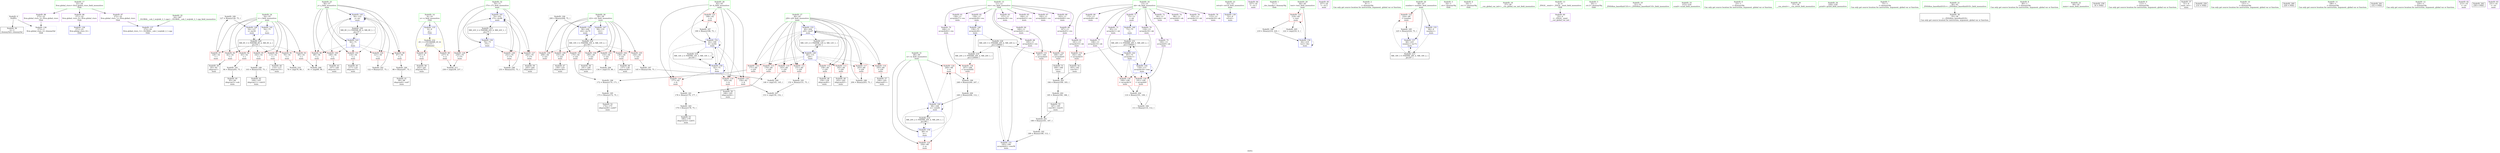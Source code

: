 digraph "SVFG" {
	label="SVFG";

	Node0x559b9e98f160 [shape=record,color=grey,label="{NodeID: 0\nNullPtr}"];
	Node0x559b9e98f160 -> Node0x559b9e9a90c0[style=solid];
	Node0x559b9e98f160 -> Node0x559b9e9b0500[style=solid];
	Node0x559b9e9b2600 [shape=record,color=grey,label="{NodeID: 180\n127 = Binary(126, 75, )\n}"];
	Node0x559b9e9b2600 -> Node0x559b9e9b0bb0[style=solid];
	Node0x559b9e9a9b50 [shape=record,color=red,label="{NodeID: 97\n126\<--54\n\<--i\nmain\n}"];
	Node0x559b9e9a9b50 -> Node0x559b9e9b2600[style=solid];
	Node0x559b9e98fd50 [shape=record,color=green,label="{NodeID: 14\n8\<--10\nn\<--n_field_insensitive\nGlob }"];
	Node0x559b9e98fd50 -> Node0x559b9e9acc80[style=solid];
	Node0x559b9e98fd50 -> Node0x559b9e9acd50[style=solid];
	Node0x559b9e98fd50 -> Node0x559b9e9b0200[style=solid];
	Node0x559b9e9ad5f0 [shape=record,color=grey,label="{NodeID: 194\n209 = Binary(208, 75, )\n}"];
	Node0x559b9e9ad5f0 -> Node0x559b9e9b1230[style=solid];
	Node0x559b9e9aa6b0 [shape=record,color=red,label="{NodeID: 111\n151\<--60\n\<--j29\nmain\n}"];
	Node0x559b9e9aa6b0 -> Node0x559b9e9ad470[style=solid];
	Node0x559b9e9a8a40 [shape=record,color=green,label="{NodeID: 28\n62\<--63\nk\<--k_field_insensitive\nmain\n}"];
	Node0x559b9e9a8a40 -> Node0x559b9e9af430[style=solid];
	Node0x559b9e9a8a40 -> Node0x559b9e9af500[style=solid];
	Node0x559b9e9a8a40 -> Node0x559b9e9af5d0[style=solid];
	Node0x559b9e9a8a40 -> Node0x559b9e9af6a0[style=solid];
	Node0x559b9e9a8a40 -> Node0x559b9e9b0ef0[style=solid];
	Node0x559b9e9a8a40 -> Node0x559b9e9b1090[style=solid];
	Node0x559b9e9b6010 [shape=record,color=grey,label="{NodeID: 208\n91 = cmp(89, 90, )\n}"];
	Node0x559b9e9af9e0 [shape=record,color=red,label="{NodeID: 125\n256\<--68\n\<--w\nmain\n}"];
	Node0x559b9e9a95a0 [shape=record,color=black,label="{NodeID: 42\n104\<--103\nidxprom11\<--sub10\nmain\n}"];
	Node0x559b9e9b0600 [shape=record,color=blue,label="{NodeID: 139\n52\<--9\nretval\<--\nmain\n}"];
	Node0x559b9e9ab120 [shape=record,color=black,label="{NodeID: 56\n191\<--190\nidxprom59\<--\nmain\n}"];
	Node0x559b9e9b1160 [shape=record,color=blue,label="{NodeID: 153\n60\<--204\nj29\<--inc67\nmain\n}"];
	Node0x559b9e9b1160 -> Node0x559b9e9aa5e0[style=dashed];
	Node0x559b9e9b1160 -> Node0x559b9e9aa6b0[style=dashed];
	Node0x559b9e9b1160 -> Node0x559b9e9aa780[style=dashed];
	Node0x559b9e9b1160 -> Node0x559b9e9aa850[style=dashed];
	Node0x559b9e9b1160 -> Node0x559b9e9aa920[style=dashed];
	Node0x559b9e9b1160 -> Node0x559b9e9aa9f0[style=dashed];
	Node0x559b9e9b1160 -> Node0x559b9e9af290[style=dashed];
	Node0x559b9e9b1160 -> Node0x559b9e9af360[style=dashed];
	Node0x559b9e9b1160 -> Node0x559b9e9b1160[style=dashed];
	Node0x559b9e9b1160 -> Node0x559b9e9bef80[style=dashed];
	Node0x559b9e9abc80 [shape=record,color=purple,label="{NodeID: 70\n246\<--11\narrayidx82\<--res\nmain\n}"];
	Node0x559b9e9abc80 -> Node0x559b9e9b0130[style=solid];
	Node0x559b9e9ac7e0 [shape=record,color=purple,label="{NodeID: 84\n227\<--18\n\<--.str.1\nmain\n}"];
	Node0x559b9e98e270 [shape=record,color=green,label="{NodeID: 1\n7\<--1\n__dso_handle\<--dummyObj\nGlob }"];
	Node0x559b9e9b2780 [shape=record,color=grey,label="{NodeID: 181\n178 = Binary(176, 177, )\n}"];
	Node0x559b9e9b2780 -> Node0x559b9e9b2a80[style=solid];
	Node0x559b9e9a9c20 [shape=record,color=red,label="{NodeID: 98\n89\<--56\n\<--j\nmain\n}"];
	Node0x559b9e9a9c20 -> Node0x559b9e9b6010[style=solid];
	Node0x559b9e98fe20 [shape=record,color=green,label="{NodeID: 15\n11\<--12\nres\<--res_field_insensitive\nGlob }"];
	Node0x559b9e98fe20 -> Node0x559b9e9ab530[style=solid];
	Node0x559b9e98fe20 -> Node0x559b9e9ab600[style=solid];
	Node0x559b9e98fe20 -> Node0x559b9e9ab6d0[style=solid];
	Node0x559b9e98fe20 -> Node0x559b9e9ab7a0[style=solid];
	Node0x559b9e98fe20 -> Node0x559b9e9ab870[style=solid];
	Node0x559b9e98fe20 -> Node0x559b9e9ab940[style=solid];
	Node0x559b9e98fe20 -> Node0x559b9e9aba10[style=solid];
	Node0x559b9e98fe20 -> Node0x559b9e9abae0[style=solid];
	Node0x559b9e98fe20 -> Node0x559b9e9abbb0[style=solid];
	Node0x559b9e98fe20 -> Node0x559b9e9abc80[style=solid];
	Node0x559b9e9ad770 [shape=record,color=grey,label="{NodeID: 195\n173 = Binary(172, 75, )\n}"];
	Node0x559b9e9ad770 -> Node0x559b9e9aade0[style=solid];
	Node0x559b9e9aa780 [shape=record,color=red,label="{NodeID: 112\n158\<--60\n\<--j29\nmain\n}"];
	Node0x559b9e9aa780 -> Node0x559b9e9aaaa0[style=solid];
	Node0x559b9e9a8b10 [shape=record,color=green,label="{NodeID: 29\n64\<--65\ntest\<--test_field_insensitive\nmain\n}"];
	Node0x559b9e9a8b10 -> Node0x559b9e9af770[style=solid];
	Node0x559b9e9a8b10 -> Node0x559b9e9b13d0[style=solid];
	Node0x559b9e9b6190 [shape=record,color=grey,label="{NodeID: 209\n146 = cmp(143, 145, )\n}"];
	Node0x559b9e9afab0 [shape=record,color=red,label="{NodeID: 126\n236\<--70\n\<--i75\nmain\n}"];
	Node0x559b9e9afab0 -> Node0x559b9e9b6490[style=solid];
	Node0x559b9e9a9670 [shape=record,color=black,label="{NodeID: 43\n107\<--106\nidxprom13\<--\nmain\n}"];
	Node0x559b9e9b06d0 [shape=record,color=blue,label="{NodeID: 140\n73\<--75\n\<--\nmain\n}"];
	Node0x559b9e9b06d0 -> Node0x559b9e9c3580[style=dashed];
	Node0x559b9e9ab1f0 [shape=record,color=black,label="{NodeID: 57\n194\<--193\nidxprom61\<--\nmain\n}"];
	Node0x559b9e9b1230 [shape=record,color=blue,label="{NodeID: 154\n58\<--209\ni22\<--inc70\nmain\n}"];
	Node0x559b9e9b1230 -> Node0x559b9e9bea80[style=dashed];
	Node0x559b9e9abd50 [shape=record,color=purple,label="{NodeID: 71\n73\<--13\n\<--nk\nmain\n}"];
	Node0x559b9e9abd50 -> Node0x559b9e9b06d0[style=solid];
	Node0x559b9e9ac8b0 [shape=record,color=purple,label="{NodeID: 85\n257\<--20\n\<--.str.2\nmain\n}"];
	Node0x559b9e990700 [shape=record,color=green,label="{NodeID: 2\n9\<--1\n\<--dummyObj\nCan only get source location for instruction, argument, global var or function.}"];
	Node0x559b9e9b2900 [shape=record,color=grey,label="{NodeID: 182\n122 = Binary(121, 75, )\n}"];
	Node0x559b9e9b2900 -> Node0x559b9e9b0ae0[style=solid];
	Node0x559b9e9a9cf0 [shape=record,color=red,label="{NodeID: 99\n97\<--56\n\<--j\nmain\n}"];
	Node0x559b9e9a9cf0 -> Node0x559b9e9b3500[style=solid];
	Node0x559b9e98fef0 [shape=record,color=green,label="{NodeID: 16\n13\<--15\nnk\<--nk_field_insensitive\nGlob }"];
	Node0x559b9e98fef0 -> Node0x559b9e9abd50[style=solid];
	Node0x559b9e98fef0 -> Node0x559b9e9abe20[style=solid];
	Node0x559b9e98fef0 -> Node0x559b9e9abef0[style=solid];
	Node0x559b9e98fef0 -> Node0x559b9e9abfc0[style=solid];
	Node0x559b9e98fef0 -> Node0x559b9e9ac090[style=solid];
	Node0x559b9e98fef0 -> Node0x559b9e9ac160[style=solid];
	Node0x559b9e98fef0 -> Node0x559b9e9ac230[style=solid];
	Node0x559b9e98fef0 -> Node0x559b9e9ac300[style=solid];
	Node0x559b9e98fef0 -> Node0x559b9e9ac3d0[style=solid];
	Node0x559b9e98fef0 -> Node0x559b9e9ac4a0[style=solid];
	Node0x559b9e98fef0 -> Node0x559b9e9ac570[style=solid];
	Node0x559b9e9ad8f0 [shape=record,color=grey,label="{NodeID: 196\n172 = Binary(170, 171, )\n}"];
	Node0x559b9e9ad8f0 -> Node0x559b9e9ad770[style=solid];
	Node0x559b9e9aa850 [shape=record,color=red,label="{NodeID: 113\n162\<--60\n\<--j29\nmain\n}"];
	Node0x559b9e9aa850 -> Node0x559b9e9aab70[style=solid];
	Node0x559b9e9a8be0 [shape=record,color=green,label="{NodeID: 30\n66\<--67\nnumber\<--number_field_insensitive\nmain\n}"];
	Node0x559b9e9a8be0 -> Node0x559b9e9af840[style=solid];
	Node0x559b9e9a8be0 -> Node0x559b9e9b1300[style=solid];
	Node0x559b9e9a8be0 -> Node0x559b9e9b14a0[style=solid];
	Node0x559b9e9b6310 [shape=record,color=grey,label="{NodeID: 210\n79 = cmp(78, 80, )\n}"];
	Node0x559b9e9afb80 [shape=record,color=red,label="{NodeID: 127\n244\<--70\n\<--i75\nmain\n}"];
	Node0x559b9e9afb80 -> Node0x559b9e9ab390[style=solid];
	Node0x559b9e9a9740 [shape=record,color=black,label="{NodeID: 44\n114\<--113\nidxprom15\<--\nmain\n}"];
	Node0x559b9e9b07a0 [shape=record,color=blue,label="{NodeID: 141\n54\<--75\ni\<--\nmain\n}"];
	Node0x559b9e9b07a0 -> Node0x559b9e9c2b80[style=dashed];
	Node0x559b9e9ab2c0 [shape=record,color=black,label="{NodeID: 58\n242\<--241\nidxprom79\<--\nmain\n}"];
	Node0x559b9e9b1300 [shape=record,color=blue,label="{NodeID: 155\n66\<--9\nnumber\<--\nmain\n}"];
	Node0x559b9e9b1300 -> Node0x559b9e9bdb80[style=dashed];
	Node0x559b9e9abe20 [shape=record,color=purple,label="{NodeID: 72\n84\<--13\narrayidx\<--nk\nmain\n}"];
	Node0x559b9e9ac980 [shape=record,color=purple,label="{NodeID: 86\n271\<--22\nllvm.global_ctors_0\<--llvm.global_ctors\nGlob }"];
	Node0x559b9e9ac980 -> Node0x559b9e9b0300[style=solid];
	Node0x559b9e990d40 [shape=record,color=green,label="{NodeID: 3\n16\<--1\n.str\<--dummyObj\nGlob }"];
	Node0x559b9e9b2a80 [shape=record,color=grey,label="{NodeID: 183\n179 = Binary(178, 75, )\n}"];
	Node0x559b9e9b2a80 -> Node0x559b9e9aaeb0[style=solid];
	Node0x559b9e9a9dc0 [shape=record,color=red,label="{NodeID: 100\n106\<--56\n\<--j\nmain\n}"];
	Node0x559b9e9a9dc0 -> Node0x559b9e9a9670[style=solid];
	Node0x559b9e98ffc0 [shape=record,color=green,label="{NodeID: 17\n22\<--26\nllvm.global_ctors\<--llvm.global_ctors_field_insensitive\nGlob }"];
	Node0x559b9e98ffc0 -> Node0x559b9e9ac980[style=solid];
	Node0x559b9e98ffc0 -> Node0x559b9e9aca80[style=solid];
	Node0x559b9e98ffc0 -> Node0x559b9e9acb80[style=solid];
	Node0x559b9e9ada70 [shape=record,color=grey,label="{NodeID: 197\n145 = Binary(144, 75, )\n}"];
	Node0x559b9e9ada70 -> Node0x559b9e9b6190[style=solid];
	Node0x559b9e9aa920 [shape=record,color=red,label="{NodeID: 114\n171\<--60\n\<--j29\nmain\n}"];
	Node0x559b9e9aa920 -> Node0x559b9e9ad8f0[style=solid];
	Node0x559b9e9a8cb0 [shape=record,color=green,label="{NodeID: 31\n68\<--69\nw\<--w_field_insensitive\nmain\n}"];
	Node0x559b9e9a8cb0 -> Node0x559b9e9af910[style=solid];
	Node0x559b9e9a8cb0 -> Node0x559b9e9af9e0[style=solid];
	Node0x559b9e9a8cb0 -> Node0x559b9e9b1570[style=solid];
	Node0x559b9e9a8cb0 -> Node0x559b9e9b1710[style=solid];
	Node0x559b9e9b6490 [shape=record,color=grey,label="{NodeID: 211\n238 = cmp(236, 237, )\n}"];
	Node0x559b9e9afc50 [shape=record,color=red,label="{NodeID: 128\n252\<--70\n\<--i75\nmain\n}"];
	Node0x559b9e9afc50 -> Node0x559b9e9adbf0[style=solid];
	Node0x559b9e9a9810 [shape=record,color=black,label="{NodeID: 45\n117\<--116\nidxprom17\<--\nmain\n}"];
	Node0x559b9e9b0870 [shape=record,color=blue,label="{NodeID: 142\n85\<--75\narrayidx1\<--\nmain\n}"];
	Node0x559b9e9b0870 -> Node0x559b9e9afd20[style=dashed];
	Node0x559b9e9b0870 -> Node0x559b9e9afdf0[style=dashed];
	Node0x559b9e9b0870 -> Node0x559b9e9b0a10[style=dashed];
	Node0x559b9e9b0870 -> Node0x559b9e9c3580[style=dashed];
	Node0x559b9e9ab390 [shape=record,color=black,label="{NodeID: 59\n245\<--244\nidxprom81\<--\nmain\n}"];
	Node0x559b9e9b13d0 [shape=record,color=blue,label="{NodeID: 156\n64\<--219\ntest\<--dec\nmain\n}"];
	Node0x559b9e9b13d0 -> Node0x559b9e9af770[style=dashed];
	Node0x559b9e9b13d0 -> Node0x559b9e9b13d0[style=dashed];
	Node0x559b9e9abef0 [shape=record,color=purple,label="{NodeID: 73\n85\<--13\narrayidx1\<--nk\nmain\n}"];
	Node0x559b9e9abef0 -> Node0x559b9e9b0870[style=solid];
	Node0x559b9e9aca80 [shape=record,color=purple,label="{NodeID: 87\n272\<--22\nllvm.global_ctors_1\<--llvm.global_ctors\nGlob }"];
	Node0x559b9e9aca80 -> Node0x559b9e9b0400[style=solid];
	Node0x559b9e990880 [shape=record,color=green,label="{NodeID: 4\n18\<--1\n.str.1\<--dummyObj\nGlob }"];
	Node0x559b9e9b2c00 [shape=record,color=grey,label="{NodeID: 184\n111 = Binary(110, 112, )\n}"];
	Node0x559b9e9b2c00 -> Node0x559b9e9b0a10[style=solid];
	Node0x559b9e9a9e90 [shape=record,color=red,label="{NodeID: 101\n116\<--56\n\<--j\nmain\n}"];
	Node0x559b9e9a9e90 -> Node0x559b9e9a9810[style=solid];
	Node0x559b9e990090 [shape=record,color=green,label="{NodeID: 18\n27\<--28\n__cxx_global_var_init\<--__cxx_global_var_init_field_insensitive\n}"];
	Node0x559b9e9adbf0 [shape=record,color=grey,label="{NodeID: 198\n253 = Binary(252, 75, )\n}"];
	Node0x559b9e9adbf0 -> Node0x559b9e9b17e0[style=solid];
	Node0x559b9e9aa9f0 [shape=record,color=red,label="{NodeID: 115\n176\<--60\n\<--j29\nmain\n}"];
	Node0x559b9e9aa9f0 -> Node0x559b9e9b2780[style=solid];
	Node0x559b9e9a8d80 [shape=record,color=green,label="{NodeID: 32\n70\<--71\ni75\<--i75_field_insensitive\nmain\n}"];
	Node0x559b9e9a8d80 -> Node0x559b9e9afab0[style=solid];
	Node0x559b9e9a8d80 -> Node0x559b9e9afb80[style=solid];
	Node0x559b9e9a8d80 -> Node0x559b9e9afc50[style=solid];
	Node0x559b9e9a8d80 -> Node0x559b9e9b1640[style=solid];
	Node0x559b9e9a8d80 -> Node0x559b9e9b17e0[style=solid];
	Node0x559b9e9afd20 [shape=record,color=red,label="{NodeID: 129\n101\<--100\n\<--arrayidx9\nmain\n}"];
	Node0x559b9e9afd20 -> Node0x559b9e9b5a10[style=solid];
	Node0x559b9e9a98e0 [shape=record,color=black,label="{NodeID: 46\n137\<--136\nidxprom26\<--\nmain\n}"];
	Node0x559b9e9b0940 [shape=record,color=blue,label="{NodeID: 143\n56\<--75\nj\<--\nmain\n}"];
	Node0x559b9e9b0940 -> Node0x559b9e9a9c20[style=dashed];
	Node0x559b9e9b0940 -> Node0x559b9e9a9cf0[style=dashed];
	Node0x559b9e9b0940 -> Node0x559b9e9a9dc0[style=dashed];
	Node0x559b9e9b0940 -> Node0x559b9e9a9e90[style=dashed];
	Node0x559b9e9b0940 -> Node0x559b9e9a9f60[style=dashed];
	Node0x559b9e9b0940 -> Node0x559b9e9b0ae0[style=dashed];
	Node0x559b9e9b0940 -> Node0x559b9e9c3080[style=dashed];
	Node0x559b9e9ab460 [shape=record,color=purple,label="{NodeID: 60\n33\<--4\n\<--_ZStL8__ioinit\n__cxx_global_var_init\n}"];
	Node0x559b9e9b14a0 [shape=record,color=blue,label="{NodeID: 157\n66\<--225\nnumber\<--inc72\nmain\n}"];
	Node0x559b9e9b14a0 -> Node0x559b9e9bdb80[style=dashed];
	Node0x559b9e9abfc0 [shape=record,color=purple,label="{NodeID: 74\n96\<--13\narrayidx6\<--nk\nmain\n}"];
	Node0x559b9e9acb80 [shape=record,color=purple,label="{NodeID: 88\n273\<--22\nllvm.global_ctors_2\<--llvm.global_ctors\nGlob }"];
	Node0x559b9e9acb80 -> Node0x559b9e9b0500[style=solid];
	Node0x559b9e990910 [shape=record,color=green,label="{NodeID: 5\n20\<--1\n.str.2\<--dummyObj\nGlob }"];
	Node0x559b9e9b2d80 [shape=record,color=grey,label="{NodeID: 185\n225 = Binary(224, 75, )\n}"];
	Node0x559b9e9b2d80 -> Node0x559b9e9b14a0[style=solid];
	Node0x559b9e9a9f60 [shape=record,color=red,label="{NodeID: 102\n121\<--56\n\<--j\nmain\n}"];
	Node0x559b9e9a9f60 -> Node0x559b9e9b2900[style=solid];
	Node0x559b9e990160 [shape=record,color=green,label="{NodeID: 19\n31\<--32\n_ZNSt8ios_base4InitC1Ev\<--_ZNSt8ios_base4InitC1Ev_field_insensitive\n}"];
	Node0x559b9e9add70 [shape=record,color=grey,label="{NodeID: 199\n248 = Binary(240, 247, )\n}"];
	Node0x559b9e9add70 -> Node0x559b9e9adef0[style=solid];
	Node0x559b9e9af290 [shape=record,color=red,label="{NodeID: 116\n193\<--60\n\<--j29\nmain\n}"];
	Node0x559b9e9af290 -> Node0x559b9e9ab1f0[style=solid];
	Node0x559b9e9a8e50 [shape=record,color=green,label="{NodeID: 33\n215\<--216\nscanf\<--scanf_field_insensitive\n}"];
	Node0x559b9e9bdb80 [shape=record,color=black,label="{NodeID: 213\nMR_18V_3 = PHI(MR_18V_4, MR_18V_2, )\npts\{67 \}\n}"];
	Node0x559b9e9bdb80 -> Node0x559b9e9af840[style=dashed];
	Node0x559b9e9bdb80 -> Node0x559b9e9b14a0[style=dashed];
	Node0x559b9e9afdf0 [shape=record,color=red,label="{NodeID: 130\n109\<--108\n\<--arrayidx14\nmain\n}"];
	Node0x559b9e9afdf0 -> Node0x559b9e9b5a10[style=solid];
	Node0x559b9e9a99b0 [shape=record,color=black,label="{NodeID: 47\n156\<--155\nidxprom38\<--\nmain\n}"];
	Node0x559b9e9b0a10 [shape=record,color=blue,label="{NodeID: 144\n118\<--111\narrayidx18\<--rem\nmain\n}"];
	Node0x559b9e9b0a10 -> Node0x559b9e9afd20[style=dashed];
	Node0x559b9e9b0a10 -> Node0x559b9e9afdf0[style=dashed];
	Node0x559b9e9b0a10 -> Node0x559b9e9b0a10[style=dashed];
	Node0x559b9e9b0a10 -> Node0x559b9e9c3580[style=dashed];
	Node0x559b9e9ab530 [shape=record,color=purple,label="{NodeID: 61\n138\<--11\narrayidx27\<--res\nmain\n}"];
	Node0x559b9e9b1570 [shape=record,color=blue,label="{NodeID: 158\n68\<--9\nw\<--\nmain\n}"];
	Node0x559b9e9b1570 -> Node0x559b9e9af910[style=dashed];
	Node0x559b9e9b1570 -> Node0x559b9e9af9e0[style=dashed];
	Node0x559b9e9b1570 -> Node0x559b9e9b1710[style=dashed];
	Node0x559b9e9b1570 -> Node0x559b9e9be080[style=dashed];
	Node0x559b9e9ac090 [shape=record,color=purple,label="{NodeID: 75\n100\<--13\narrayidx9\<--nk\nmain\n}"];
	Node0x559b9e9ac090 -> Node0x559b9e9afd20[style=solid];
	Node0x559b9e9acc80 [shape=record,color=red,label="{NodeID: 89\n237\<--8\n\<--n\nmain\n}"];
	Node0x559b9e9acc80 -> Node0x559b9e9b6490[style=solid];
	Node0x559b9e9909a0 [shape=record,color=green,label="{NodeID: 6\n23\<--1\n\<--dummyObj\nCan only get source location for instruction, argument, global var or function.}"];
	Node0x559b9e9b2f00 [shape=record,color=grey,label="{NodeID: 186\n219 = Binary(218, 220, )\n}"];
	Node0x559b9e9b2f00 -> Node0x559b9e9b13d0[style=solid];
	Node0x559b9e9aa030 [shape=record,color=red,label="{NodeID: 103\n133\<--58\n\<--i22\nmain\n}"];
	Node0x559b9e9aa030 -> Node0x559b9e9b5d10[style=solid];
	Node0x559b9e990230 [shape=record,color=green,label="{NodeID: 20\n37\<--38\n__cxa_atexit\<--__cxa_atexit_field_insensitive\n}"];
	Node0x559b9e9adef0 [shape=record,color=grey,label="{NodeID: 200\n249 = Binary(248, 112, )\n}"];
	Node0x559b9e9adef0 -> Node0x559b9e9b1710[style=solid];
	Node0x559b9e9af360 [shape=record,color=red,label="{NodeID: 117\n203\<--60\n\<--j29\nmain\n}"];
	Node0x559b9e9af360 -> Node0x559b9e9b3200[style=solid];
	Node0x559b9e9a8f20 [shape=record,color=green,label="{NodeID: 34\n229\<--230\nprintf\<--printf_field_insensitive\n}"];
	Node0x559b9e9be080 [shape=record,color=black,label="{NodeID: 214\nMR_20V_2 = PHI(MR_20V_4, MR_20V_1, )\npts\{69 \}\n}"];
	Node0x559b9e9be080 -> Node0x559b9e9b1570[style=dashed];
	Node0x559b9e9afec0 [shape=record,color=red,label="{NodeID: 131\n161\<--160\n\<--arrayidx41\nmain\n}"];
	Node0x559b9e9afec0 -> Node0x559b9e9ae070[style=solid];
	Node0x559b9e9aaaa0 [shape=record,color=black,label="{NodeID: 48\n159\<--158\nidxprom40\<--\nmain\n}"];
	Node0x559b9e9c2680 [shape=record,color=black,label="{NodeID: 228\nMR_24V_5 = PHI(MR_24V_6, MR_24V_4, )\npts\{120000 \}\n}"];
	Node0x559b9e9c2680 -> Node0x559b9e9afec0[style=dashed];
	Node0x559b9e9c2680 -> Node0x559b9e9aff90[style=dashed];
	Node0x559b9e9c2680 -> Node0x559b9e9b0fc0[style=dashed];
	Node0x559b9e9c2680 -> Node0x559b9e9bf980[style=dashed];
	Node0x559b9e9c2680 -> Node0x559b9e9c2680[style=dashed];
	Node0x559b9e9b0ae0 [shape=record,color=blue,label="{NodeID: 145\n56\<--122\nj\<--inc\nmain\n}"];
	Node0x559b9e9b0ae0 -> Node0x559b9e9a9c20[style=dashed];
	Node0x559b9e9b0ae0 -> Node0x559b9e9a9cf0[style=dashed];
	Node0x559b9e9b0ae0 -> Node0x559b9e9a9dc0[style=dashed];
	Node0x559b9e9b0ae0 -> Node0x559b9e9a9e90[style=dashed];
	Node0x559b9e9b0ae0 -> Node0x559b9e9a9f60[style=dashed];
	Node0x559b9e9b0ae0 -> Node0x559b9e9b0ae0[style=dashed];
	Node0x559b9e9b0ae0 -> Node0x559b9e9c3080[style=dashed];
	Node0x559b9e9ab600 [shape=record,color=purple,label="{NodeID: 62\n139\<--11\narrayidx28\<--res\nmain\n}"];
	Node0x559b9e9ab600 -> Node0x559b9e9b0d50[style=solid];
	Node0x559b9e9b1640 [shape=record,color=blue,label="{NodeID: 159\n70\<--75\ni75\<--\nmain\n}"];
	Node0x559b9e9b1640 -> Node0x559b9e9afab0[style=dashed];
	Node0x559b9e9b1640 -> Node0x559b9e9afb80[style=dashed];
	Node0x559b9e9b1640 -> Node0x559b9e9afc50[style=dashed];
	Node0x559b9e9b1640 -> Node0x559b9e9b17e0[style=dashed];
	Node0x559b9e9b1640 -> Node0x559b9e9be580[style=dashed];
	Node0x559b9e9ac160 [shape=record,color=purple,label="{NodeID: 76\n105\<--13\narrayidx12\<--nk\nmain\n}"];
	Node0x559b9e9acd50 [shape=record,color=red,label="{NodeID: 90\n241\<--8\n\<--n\nmain\n}"];
	Node0x559b9e9acd50 -> Node0x559b9e9ab2c0[style=solid];
	Node0x559b9e990a30 [shape=record,color=green,label="{NodeID: 7\n75\<--1\n\<--dummyObj\nCan only get source location for instruction, argument, global var or function.}"];
	Node0x559b9e9b3080 [shape=record,color=grey,label="{NodeID: 187\n199 = Binary(198, 75, )\n}"];
	Node0x559b9e9b3080 -> Node0x559b9e9b1090[style=solid];
	Node0x559b9e9aa100 [shape=record,color=red,label="{NodeID: 104\n136\<--58\n\<--i22\nmain\n}"];
	Node0x559b9e9aa100 -> Node0x559b9e9a98e0[style=solid];
	Node0x559b9e990300 [shape=record,color=green,label="{NodeID: 21\n36\<--42\n_ZNSt8ios_base4InitD1Ev\<--_ZNSt8ios_base4InitD1Ev_field_insensitive\n}"];
	Node0x559b9e990300 -> Node0x559b9e9a9260[style=solid];
	Node0x559b9e9ae070 [shape=record,color=grey,label="{NodeID: 201\n188 = Binary(161, 187, )\n}"];
	Node0x559b9e9ae070 -> Node0x559b9e9ad2f0[style=solid];
	Node0x559b9e9af430 [shape=record,color=red,label="{NodeID: 118\n150\<--62\n\<--k\nmain\n}"];
	Node0x559b9e9af430 -> Node0x559b9e9b5e90[style=solid];
	Node0x559b9e9a8ff0 [shape=record,color=green,label="{NodeID: 35\n24\<--267\n_GLOBAL__sub_I_wojtekt_2_1.cpp\<--_GLOBAL__sub_I_wojtekt_2_1.cpp_field_insensitive\n}"];
	Node0x559b9e9a8ff0 -> Node0x559b9e9b0400[style=solid];
	Node0x559b9e9be580 [shape=record,color=black,label="{NodeID: 215\nMR_22V_2 = PHI(MR_22V_4, MR_22V_1, )\npts\{71 \}\n}"];
	Node0x559b9e9be580 -> Node0x559b9e9b1640[style=dashed];
	Node0x559b9e9aff90 [shape=record,color=red,label="{NodeID: 132\n168\<--167\n\<--arrayidx45\nmain\n}"];
	Node0x559b9e9aff90 -> Node0x559b9e9aad10[style=solid];
	Node0x559b9e9aab70 [shape=record,color=black,label="{NodeID: 49\n163\<--162\nidxprom42\<--\nmain\n}"];
	Node0x559b9e9c2b80 [shape=record,color=black,label="{NodeID: 229\nMR_6V_3 = PHI(MR_6V_4, MR_6V_2, )\npts\{55 \}\n}"];
	Node0x559b9e9c2b80 -> Node0x559b9e9ace20[style=dashed];
	Node0x559b9e9c2b80 -> Node0x559b9e9acef0[style=dashed];
	Node0x559b9e9c2b80 -> Node0x559b9e9acfc0[style=dashed];
	Node0x559b9e9c2b80 -> Node0x559b9e9ad090[style=dashed];
	Node0x559b9e9c2b80 -> Node0x559b9e9ad160[style=dashed];
	Node0x559b9e9c2b80 -> Node0x559b9e9a9a80[style=dashed];
	Node0x559b9e9c2b80 -> Node0x559b9e9a9b50[style=dashed];
	Node0x559b9e9c2b80 -> Node0x559b9e9b0bb0[style=dashed];
	Node0x559b9e9b0bb0 [shape=record,color=blue,label="{NodeID: 146\n54\<--127\ni\<--inc20\nmain\n}"];
	Node0x559b9e9b0bb0 -> Node0x559b9e9c2b80[style=dashed];
	Node0x559b9e9ab6d0 [shape=record,color=purple,label="{NodeID: 63\n157\<--11\narrayidx39\<--res\nmain\n}"];
	Node0x559b9e9b1710 [shape=record,color=blue,label="{NodeID: 160\n68\<--249\nw\<--rem84\nmain\n}"];
	Node0x559b9e9b1710 -> Node0x559b9e9af910[style=dashed];
	Node0x559b9e9b1710 -> Node0x559b9e9af9e0[style=dashed];
	Node0x559b9e9b1710 -> Node0x559b9e9b1710[style=dashed];
	Node0x559b9e9b1710 -> Node0x559b9e9be080[style=dashed];
	Node0x559b9e9ac230 [shape=record,color=purple,label="{NodeID: 77\n108\<--13\narrayidx14\<--nk\nmain\n}"];
	Node0x559b9e9ac230 -> Node0x559b9e9afdf0[style=solid];
	Node0x559b9e9ace20 [shape=record,color=red,label="{NodeID: 91\n78\<--54\n\<--i\nmain\n}"];
	Node0x559b9e9ace20 -> Node0x559b9e9b6310[style=solid];
	Node0x559b9e990ac0 [shape=record,color=green,label="{NodeID: 8\n80\<--1\n\<--dummyObj\nCan only get source location for instruction, argument, global var or function.}"];
	Node0x559b9e9b3200 [shape=record,color=grey,label="{NodeID: 188\n204 = Binary(203, 75, )\n}"];
	Node0x559b9e9b3200 -> Node0x559b9e9b1160[style=solid];
	Node0x559b9e9aa1d0 [shape=record,color=red,label="{NodeID: 105\n144\<--58\n\<--i22\nmain\n}"];
	Node0x559b9e9aa1d0 -> Node0x559b9e9ada70[style=solid];
	Node0x559b9e9a85e0 [shape=record,color=green,label="{NodeID: 22\n49\<--50\nmain\<--main_field_insensitive\n}"];
	Node0x559b9e9b5750 [shape=record,color=grey,label="{NodeID: 202\n185 = Binary(184, 186, )\n}"];
	Node0x559b9e9b5750 -> Node0x559b9e9ab050[style=solid];
	Node0x559b9e9af500 [shape=record,color=red,label="{NodeID: 119\n165\<--62\n\<--k\nmain\n}"];
	Node0x559b9e9af500 -> Node0x559b9e9aac40[style=solid];
	Node0x559b9e9a90c0 [shape=record,color=black,label="{NodeID: 36\n2\<--3\ndummyVal\<--dummyVal\n}"];
	Node0x559b9e9bea80 [shape=record,color=black,label="{NodeID: 216\nMR_10V_3 = PHI(MR_10V_4, MR_10V_2, )\npts\{59 \}\n}"];
	Node0x559b9e9bea80 -> Node0x559b9e9aa030[style=dashed];
	Node0x559b9e9bea80 -> Node0x559b9e9aa100[style=dashed];
	Node0x559b9e9bea80 -> Node0x559b9e9aa1d0[style=dashed];
	Node0x559b9e9bea80 -> Node0x559b9e9aa2a0[style=dashed];
	Node0x559b9e9bea80 -> Node0x559b9e9aa370[style=dashed];
	Node0x559b9e9bea80 -> Node0x559b9e9aa440[style=dashed];
	Node0x559b9e9bea80 -> Node0x559b9e9aa510[style=dashed];
	Node0x559b9e9bea80 -> Node0x559b9e9b1230[style=dashed];
	Node0x559b9e9b0060 [shape=record,color=red,label="{NodeID: 133\n182\<--181\n\<--arrayidx53\nmain\n}"];
	Node0x559b9e9b0060 -> Node0x559b9e9aaf80[style=solid];
	Node0x559b9e9aac40 [shape=record,color=black,label="{NodeID: 50\n166\<--165\nidxprom44\<--\nmain\n}"];
	Node0x559b9e9c3080 [shape=record,color=black,label="{NodeID: 230\nMR_8V_2 = PHI(MR_8V_4, MR_8V_1, )\npts\{57 \}\n}"];
	Node0x559b9e9c3080 -> Node0x559b9e9b0940[style=dashed];
	Node0x559b9e9b0c80 [shape=record,color=blue,label="{NodeID: 147\n58\<--131\ni22\<--\nmain\n}"];
	Node0x559b9e9b0c80 -> Node0x559b9e9bea80[style=dashed];
	Node0x559b9e9ab7a0 [shape=record,color=purple,label="{NodeID: 64\n160\<--11\narrayidx41\<--res\nmain\n}"];
	Node0x559b9e9ab7a0 -> Node0x559b9e9afec0[style=solid];
	Node0x559b9e9b17e0 [shape=record,color=blue,label="{NodeID: 161\n70\<--253\ni75\<--inc86\nmain\n}"];
	Node0x559b9e9b17e0 -> Node0x559b9e9afab0[style=dashed];
	Node0x559b9e9b17e0 -> Node0x559b9e9afb80[style=dashed];
	Node0x559b9e9b17e0 -> Node0x559b9e9afc50[style=dashed];
	Node0x559b9e9b17e0 -> Node0x559b9e9b17e0[style=dashed];
	Node0x559b9e9b17e0 -> Node0x559b9e9be580[style=dashed];
	Node0x559b9e9ac300 [shape=record,color=purple,label="{NodeID: 78\n115\<--13\narrayidx16\<--nk\nmain\n}"];
	Node0x559b9e747780 [shape=record,color=black,label="{NodeID: 258\n34 = PHI()\n}"];
	Node0x559b9e9acef0 [shape=record,color=red,label="{NodeID: 92\n82\<--54\n\<--i\nmain\n}"];
	Node0x559b9e9acef0 -> Node0x559b9e9a9330[style=solid];
	Node0x559b9e990b50 [shape=record,color=green,label="{NodeID: 9\n112\<--1\n\<--dummyObj\nCan only get source location for instruction, argument, global var or function.}"];
	Node0x559b9e9b3380 [shape=record,color=grey,label="{NodeID: 189\n103 = Binary(102, 75, )\n}"];
	Node0x559b9e9b3380 -> Node0x559b9e9a95a0[style=solid];
	Node0x559b9e9aa2a0 [shape=record,color=red,label="{NodeID: 106\n155\<--58\n\<--i22\nmain\n}"];
	Node0x559b9e9aa2a0 -> Node0x559b9e9a99b0[style=solid];
	Node0x559b9e9a8670 [shape=record,color=green,label="{NodeID: 23\n52\<--53\nretval\<--retval_field_insensitive\nmain\n}"];
	Node0x559b9e9a8670 -> Node0x559b9e9b0600[style=solid];
	Node0x559b9e9b5890 [shape=record,color=grey,label="{NodeID: 203\n184 = Binary(169, 183, )\n}"];
	Node0x559b9e9b5890 -> Node0x559b9e9b5750[style=solid];
	Node0x559b9e9af5d0 [shape=record,color=red,label="{NodeID: 120\n177\<--62\n\<--k\nmain\n}"];
	Node0x559b9e9af5d0 -> Node0x559b9e9b2780[style=solid];
	Node0x559b9e9a9190 [shape=record,color=black,label="{NodeID: 37\n51\<--9\nmain_ret\<--\nmain\n}"];
	Node0x559b9e9bef80 [shape=record,color=black,label="{NodeID: 217\nMR_12V_2 = PHI(MR_12V_4, MR_12V_1, )\npts\{61 \}\n}"];
	Node0x559b9e9bef80 -> Node0x559b9e9b0e20[style=dashed];
	Node0x559b9e9b0130 [shape=record,color=red,label="{NodeID: 134\n247\<--246\n\<--arrayidx82\nmain\n}"];
	Node0x559b9e9b0130 -> Node0x559b9e9add70[style=solid];
	Node0x559b9e9aad10 [shape=record,color=black,label="{NodeID: 51\n169\<--168\nconv\<--\nmain\n}"];
	Node0x559b9e9aad10 -> Node0x559b9e9b5890[style=solid];
	Node0x559b9e9c3580 [shape=record,color=black,label="{NodeID: 231\nMR_26V_3 = PHI(MR_26V_5, MR_26V_2, )\npts\{150000 \}\n}"];
	Node0x559b9e9c3580 -> Node0x559b9e9b0060[style=dashed];
	Node0x559b9e9c3580 -> Node0x559b9e9b0870[style=dashed];
	Node0x559b9e9b0d50 [shape=record,color=blue,label="{NodeID: 148\n139\<--75\narrayidx28\<--\nmain\n}"];
	Node0x559b9e9b0d50 -> Node0x559b9e9bf980[style=dashed];
	Node0x559b9e9b0d50 -> Node0x559b9e9c2680[style=dashed];
	Node0x559b9e9ab870 [shape=record,color=purple,label="{NodeID: 65\n164\<--11\narrayidx43\<--res\nmain\n}"];
	Node0x559b9e9ac3d0 [shape=record,color=purple,label="{NodeID: 79\n118\<--13\narrayidx18\<--nk\nmain\n}"];
	Node0x559b9e9ac3d0 -> Node0x559b9e9b0a10[style=solid];
	Node0x559b9e9cfad0 [shape=record,color=black,label="{NodeID: 259\n214 = PHI()\n}"];
	Node0x559b9e9acfc0 [shape=record,color=red,label="{NodeID: 93\n90\<--54\n\<--i\nmain\n}"];
	Node0x559b9e9acfc0 -> Node0x559b9e9b6010[style=solid];
	Node0x559b9e98f300 [shape=record,color=green,label="{NodeID: 10\n131\<--1\n\<--dummyObj\nCan only get source location for instruction, argument, global var or function.}"];
	Node0x559b9e9b3500 [shape=record,color=grey,label="{NodeID: 190\n98 = Binary(97, 75, )\n}"];
	Node0x559b9e9b3500 -> Node0x559b9e9a94d0[style=solid];
	Node0x559b9e9aa370 [shape=record,color=red,label="{NodeID: 107\n170\<--58\n\<--i22\nmain\n}"];
	Node0x559b9e9aa370 -> Node0x559b9e9ad8f0[style=solid];
	Node0x559b9e9a8700 [shape=record,color=green,label="{NodeID: 24\n54\<--55\ni\<--i_field_insensitive\nmain\n}"];
	Node0x559b9e9a8700 -> Node0x559b9e9ace20[style=solid];
	Node0x559b9e9a8700 -> Node0x559b9e9acef0[style=solid];
	Node0x559b9e9a8700 -> Node0x559b9e9acfc0[style=solid];
	Node0x559b9e9a8700 -> Node0x559b9e9ad090[style=solid];
	Node0x559b9e9a8700 -> Node0x559b9e9ad160[style=solid];
	Node0x559b9e9a8700 -> Node0x559b9e9a9a80[style=solid];
	Node0x559b9e9a8700 -> Node0x559b9e9a9b50[style=solid];
	Node0x559b9e9a8700 -> Node0x559b9e9b07a0[style=solid];
	Node0x559b9e9a8700 -> Node0x559b9e9b0bb0[style=solid];
	Node0x559b9e9b5a10 [shape=record,color=grey,label="{NodeID: 204\n110 = Binary(101, 109, )\n}"];
	Node0x559b9e9b5a10 -> Node0x559b9e9b2c00[style=solid];
	Node0x559b9e9af6a0 [shape=record,color=red,label="{NodeID: 121\n198\<--62\n\<--k\nmain\n}"];
	Node0x559b9e9af6a0 -> Node0x559b9e9b3080[style=solid];
	Node0x559b9e9a9260 [shape=record,color=black,label="{NodeID: 38\n35\<--36\n\<--_ZNSt8ios_base4InitD1Ev\nCan only get source location for instruction, argument, global var or function.}"];
	Node0x559b9e9bf480 [shape=record,color=black,label="{NodeID: 218\nMR_14V_2 = PHI(MR_14V_3, MR_14V_1, )\npts\{63 \}\n}"];
	Node0x559b9e9bf480 -> Node0x559b9e9b0ef0[style=dashed];
	Node0x559b9e9bf480 -> Node0x559b9e9bf480[style=dashed];
	Node0x559b9e9b0200 [shape=record,color=blue,label="{NodeID: 135\n8\<--9\nn\<--\nGlob }"];
	Node0x559b9e9b0200 -> Node0x559b9e9c3a80[style=dashed];
	Node0x559b9e9aade0 [shape=record,color=black,label="{NodeID: 52\n174\<--173\nidxprom48\<--sub47\nmain\n}"];
	Node0x559b9e9c3a80 [shape=record,color=yellow,style=double,label="{NodeID: 232\n2V_1 = ENCHI(MR_2V_0)\npts\{10 \}\nFun[main]}"];
	Node0x559b9e9c3a80 -> Node0x559b9e9acc80[style=dashed];
	Node0x559b9e9c3a80 -> Node0x559b9e9acd50[style=dashed];
	Node0x559b9e9b0e20 [shape=record,color=blue,label="{NodeID: 149\n60\<--131\nj29\<--\nmain\n}"];
	Node0x559b9e9b0e20 -> Node0x559b9e9aa5e0[style=dashed];
	Node0x559b9e9b0e20 -> Node0x559b9e9aa6b0[style=dashed];
	Node0x559b9e9b0e20 -> Node0x559b9e9aa780[style=dashed];
	Node0x559b9e9b0e20 -> Node0x559b9e9aa850[style=dashed];
	Node0x559b9e9b0e20 -> Node0x559b9e9aa920[style=dashed];
	Node0x559b9e9b0e20 -> Node0x559b9e9aa9f0[style=dashed];
	Node0x559b9e9b0e20 -> Node0x559b9e9af290[style=dashed];
	Node0x559b9e9b0e20 -> Node0x559b9e9af360[style=dashed];
	Node0x559b9e9b0e20 -> Node0x559b9e9b1160[style=dashed];
	Node0x559b9e9b0e20 -> Node0x559b9e9bef80[style=dashed];
	Node0x559b9e9ab940 [shape=record,color=purple,label="{NodeID: 66\n167\<--11\narrayidx45\<--res\nmain\n}"];
	Node0x559b9e9ab940 -> Node0x559b9e9aff90[style=solid];
	Node0x559b9e9ac4a0 [shape=record,color=purple,label="{NodeID: 80\n175\<--13\narrayidx49\<--nk\nmain\n}"];
	Node0x559b9e9cfbd0 [shape=record,color=black,label="{NodeID: 260\n228 = PHI()\n}"];
	Node0x559b9e9ad090 [shape=record,color=red,label="{NodeID: 94\n93\<--54\n\<--i\nmain\n}"];
	Node0x559b9e9ad090 -> Node0x559b9e9b3680[style=solid];
	Node0x559b9e98f390 [shape=record,color=green,label="{NodeID: 11\n186\<--1\n\<--dummyObj\nCan only get source location for instruction, argument, global var or function.}"];
	Node0x559b9e9b3680 [shape=record,color=grey,label="{NodeID: 191\n94 = Binary(93, 75, )\n}"];
	Node0x559b9e9b3680 -> Node0x559b9e9a9400[style=solid];
	Node0x559b9e9aa440 [shape=record,color=red,label="{NodeID: 108\n190\<--58\n\<--i22\nmain\n}"];
	Node0x559b9e9aa440 -> Node0x559b9e9ab120[style=solid];
	Node0x559b9e9a87d0 [shape=record,color=green,label="{NodeID: 25\n56\<--57\nj\<--j_field_insensitive\nmain\n}"];
	Node0x559b9e9a87d0 -> Node0x559b9e9a9c20[style=solid];
	Node0x559b9e9a87d0 -> Node0x559b9e9a9cf0[style=solid];
	Node0x559b9e9a87d0 -> Node0x559b9e9a9dc0[style=solid];
	Node0x559b9e9a87d0 -> Node0x559b9e9a9e90[style=solid];
	Node0x559b9e9a87d0 -> Node0x559b9e9a9f60[style=solid];
	Node0x559b9e9a87d0 -> Node0x559b9e9b0940[style=solid];
	Node0x559b9e9a87d0 -> Node0x559b9e9b0ae0[style=solid];
	Node0x559b9e9b5b90 [shape=record,color=grey,label="{NodeID: 205\n222 = cmp(218, 9, )\n}"];
	Node0x559b9e9af770 [shape=record,color=red,label="{NodeID: 122\n218\<--64\n\<--test\nmain\n}"];
	Node0x559b9e9af770 -> Node0x559b9e9b2f00[style=solid];
	Node0x559b9e9af770 -> Node0x559b9e9b5b90[style=solid];
	Node0x559b9e9a9330 [shape=record,color=black,label="{NodeID: 39\n83\<--82\nidxprom\<--\nmain\n}"];
	Node0x559b9e9bf980 [shape=record,color=black,label="{NodeID: 219\nMR_24V_2 = PHI(MR_24V_4, MR_24V_1, )\npts\{120000 \}\n}"];
	Node0x559b9e9bf980 -> Node0x559b9e9b0130[style=dashed];
	Node0x559b9e9bf980 -> Node0x559b9e9b0d50[style=dashed];
	Node0x559b9e9b0300 [shape=record,color=blue,label="{NodeID: 136\n271\<--23\nllvm.global_ctors_0\<--\nGlob }"];
	Node0x559b9e9aaeb0 [shape=record,color=black,label="{NodeID: 53\n180\<--179\nidxprom52\<--sub51\nmain\n}"];
	Node0x559b9e9b0ef0 [shape=record,color=blue,label="{NodeID: 150\n62\<--75\nk\<--\nmain\n}"];
	Node0x559b9e9b0ef0 -> Node0x559b9e9af430[style=dashed];
	Node0x559b9e9b0ef0 -> Node0x559b9e9af500[style=dashed];
	Node0x559b9e9b0ef0 -> Node0x559b9e9af5d0[style=dashed];
	Node0x559b9e9b0ef0 -> Node0x559b9e9af6a0[style=dashed];
	Node0x559b9e9b0ef0 -> Node0x559b9e9b0ef0[style=dashed];
	Node0x559b9e9b0ef0 -> Node0x559b9e9b1090[style=dashed];
	Node0x559b9e9b0ef0 -> Node0x559b9e9bf480[style=dashed];
	Node0x559b9e9aba10 [shape=record,color=purple,label="{NodeID: 67\n192\<--11\narrayidx60\<--res\nmain\n}"];
	Node0x559b9e9ac570 [shape=record,color=purple,label="{NodeID: 81\n181\<--13\narrayidx53\<--nk\nmain\n}"];
	Node0x559b9e9ac570 -> Node0x559b9e9b0060[style=solid];
	Node0x559b9e9cfcd0 [shape=record,color=black,label="{NodeID: 261\n232 = PHI()\n}"];
	Node0x559b9e9ad160 [shape=record,color=red,label="{NodeID: 95\n102\<--54\n\<--i\nmain\n}"];
	Node0x559b9e9ad160 -> Node0x559b9e9b3380[style=solid];
	Node0x559b9e98f460 [shape=record,color=green,label="{NodeID: 12\n220\<--1\n\<--dummyObj\nCan only get source location for instruction, argument, global var or function.}"];
	Node0x559b9e9ad2f0 [shape=record,color=grey,label="{NodeID: 192\n189 = Binary(188, 112, )\n}"];
	Node0x559b9e9ad2f0 -> Node0x559b9e9b0fc0[style=solid];
	Node0x559b9e9aa510 [shape=record,color=red,label="{NodeID: 109\n208\<--58\n\<--i22\nmain\n}"];
	Node0x559b9e9aa510 -> Node0x559b9e9ad5f0[style=solid];
	Node0x559b9e9a88a0 [shape=record,color=green,label="{NodeID: 26\n58\<--59\ni22\<--i22_field_insensitive\nmain\n}"];
	Node0x559b9e9a88a0 -> Node0x559b9e9aa030[style=solid];
	Node0x559b9e9a88a0 -> Node0x559b9e9aa100[style=solid];
	Node0x559b9e9a88a0 -> Node0x559b9e9aa1d0[style=solid];
	Node0x559b9e9a88a0 -> Node0x559b9e9aa2a0[style=solid];
	Node0x559b9e9a88a0 -> Node0x559b9e9aa370[style=solid];
	Node0x559b9e9a88a0 -> Node0x559b9e9aa440[style=solid];
	Node0x559b9e9a88a0 -> Node0x559b9e9aa510[style=solid];
	Node0x559b9e9a88a0 -> Node0x559b9e9b0c80[style=solid];
	Node0x559b9e9a88a0 -> Node0x559b9e9b1230[style=solid];
	Node0x559b9e9b5d10 [shape=record,color=grey,label="{NodeID: 206\n134 = cmp(133, 80, )\n}"];
	Node0x559b9e9af840 [shape=record,color=red,label="{NodeID: 123\n224\<--66\n\<--number\nmain\n}"];
	Node0x559b9e9af840 -> Node0x559b9e9b2d80[style=solid];
	Node0x559b9e9a9400 [shape=record,color=black,label="{NodeID: 40\n95\<--94\nidxprom5\<--sub\nmain\n}"];
	Node0x559b9e9b0400 [shape=record,color=blue,label="{NodeID: 137\n272\<--24\nllvm.global_ctors_1\<--_GLOBAL__sub_I_wojtekt_2_1.cpp\nGlob }"];
	Node0x559b9e9aaf80 [shape=record,color=black,label="{NodeID: 54\n183\<--182\nconv54\<--\nmain\n}"];
	Node0x559b9e9aaf80 -> Node0x559b9e9b5890[style=solid];
	Node0x559b9e9b0fc0 [shape=record,color=blue,label="{NodeID: 151\n195\<--189\narrayidx62\<--rem58\nmain\n}"];
	Node0x559b9e9b0fc0 -> Node0x559b9e9c2680[style=dashed];
	Node0x559b9e9abae0 [shape=record,color=purple,label="{NodeID: 68\n195\<--11\narrayidx62\<--res\nmain\n}"];
	Node0x559b9e9abae0 -> Node0x559b9e9b0fc0[style=solid];
	Node0x559b9e9ac640 [shape=record,color=purple,label="{NodeID: 82\n213\<--16\n\<--.str\nmain\n}"];
	Node0x559b9e9cfdd0 [shape=record,color=black,label="{NodeID: 262\n258 = PHI()\n}"];
	Node0x559b9e9a9a80 [shape=record,color=red,label="{NodeID: 96\n113\<--54\n\<--i\nmain\n}"];
	Node0x559b9e9a9a80 -> Node0x559b9e9a9740[style=solid];
	Node0x559b9e98f530 [shape=record,color=green,label="{NodeID: 13\n4\<--6\n_ZStL8__ioinit\<--_ZStL8__ioinit_field_insensitive\nGlob }"];
	Node0x559b9e98f530 -> Node0x559b9e9ab460[style=solid];
	Node0x559b9e9ad470 [shape=record,color=grey,label="{NodeID: 193\n152 = Binary(151, 75, )\n}"];
	Node0x559b9e9ad470 -> Node0x559b9e9b5e90[style=solid];
	Node0x559b9e9aa5e0 [shape=record,color=red,label="{NodeID: 110\n143\<--60\n\<--j29\nmain\n}"];
	Node0x559b9e9aa5e0 -> Node0x559b9e9b6190[style=solid];
	Node0x559b9e9a8970 [shape=record,color=green,label="{NodeID: 27\n60\<--61\nj29\<--j29_field_insensitive\nmain\n}"];
	Node0x559b9e9a8970 -> Node0x559b9e9aa5e0[style=solid];
	Node0x559b9e9a8970 -> Node0x559b9e9aa6b0[style=solid];
	Node0x559b9e9a8970 -> Node0x559b9e9aa780[style=solid];
	Node0x559b9e9a8970 -> Node0x559b9e9aa850[style=solid];
	Node0x559b9e9a8970 -> Node0x559b9e9aa920[style=solid];
	Node0x559b9e9a8970 -> Node0x559b9e9aa9f0[style=solid];
	Node0x559b9e9a8970 -> Node0x559b9e9af290[style=solid];
	Node0x559b9e9a8970 -> Node0x559b9e9af360[style=solid];
	Node0x559b9e9a8970 -> Node0x559b9e9b0e20[style=solid];
	Node0x559b9e9a8970 -> Node0x559b9e9b1160[style=solid];
	Node0x559b9e9b5e90 [shape=record,color=grey,label="{NodeID: 207\n153 = cmp(150, 152, )\n}"];
	Node0x559b9e9af910 [shape=record,color=red,label="{NodeID: 124\n240\<--68\n\<--w\nmain\n}"];
	Node0x559b9e9af910 -> Node0x559b9e9add70[style=solid];
	Node0x559b9e9a94d0 [shape=record,color=black,label="{NodeID: 41\n99\<--98\nidxprom8\<--sub7\nmain\n}"];
	Node0x559b9e9b0500 [shape=record,color=blue, style = dotted,label="{NodeID: 138\n273\<--3\nllvm.global_ctors_2\<--dummyVal\nGlob }"];
	Node0x559b9e9ab050 [shape=record,color=black,label="{NodeID: 55\n187\<--185\nconv56\<--rem55\nmain\n}"];
	Node0x559b9e9ab050 -> Node0x559b9e9ae070[style=solid];
	Node0x559b9e9b1090 [shape=record,color=blue,label="{NodeID: 152\n62\<--199\nk\<--inc64\nmain\n}"];
	Node0x559b9e9b1090 -> Node0x559b9e9af430[style=dashed];
	Node0x559b9e9b1090 -> Node0x559b9e9af500[style=dashed];
	Node0x559b9e9b1090 -> Node0x559b9e9af5d0[style=dashed];
	Node0x559b9e9b1090 -> Node0x559b9e9af6a0[style=dashed];
	Node0x559b9e9b1090 -> Node0x559b9e9b0ef0[style=dashed];
	Node0x559b9e9b1090 -> Node0x559b9e9b1090[style=dashed];
	Node0x559b9e9b1090 -> Node0x559b9e9bf480[style=dashed];
	Node0x559b9e9abbb0 [shape=record,color=purple,label="{NodeID: 69\n243\<--11\narrayidx80\<--res\nmain\n}"];
	Node0x559b9e9ac710 [shape=record,color=purple,label="{NodeID: 83\n231\<--16\n\<--.str\nmain\n}"];
}
